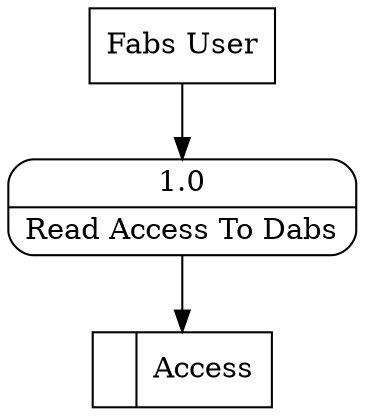 digraph dfd2{ 
node[shape=record]
200 [label="<f0>  |<f1> Access " ];
201 [label="Fabs User" shape=box];
202 [label="{<f0> 1.0|<f1> Read Access To Dabs }" shape=Mrecord];
201 -> 202
202 -> 200
}